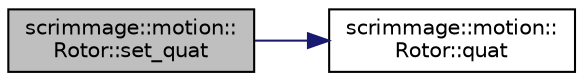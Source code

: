 digraph "scrimmage::motion::Rotor::set_quat"
{
 // LATEX_PDF_SIZE
  edge [fontname="Helvetica",fontsize="10",labelfontname="Helvetica",labelfontsize="10"];
  node [fontname="Helvetica",fontsize="10",shape=record];
  rankdir="LR";
  Node1 [label="scrimmage::motion::\lRotor::set_quat",height=0.2,width=0.4,color="black", fillcolor="grey75", style="filled", fontcolor="black",tooltip=" "];
  Node1 -> Node2 [color="midnightblue",fontsize="10",style="solid",fontname="Helvetica"];
  Node2 [label="scrimmage::motion::\lRotor::quat",height=0.2,width=0.4,color="black", fillcolor="white", style="filled",URL="$classscrimmage_1_1motion_1_1Rotor.html#a9bd1bc13b7b24d3e7e6a159aa5e09da2",tooltip=" "];
}

